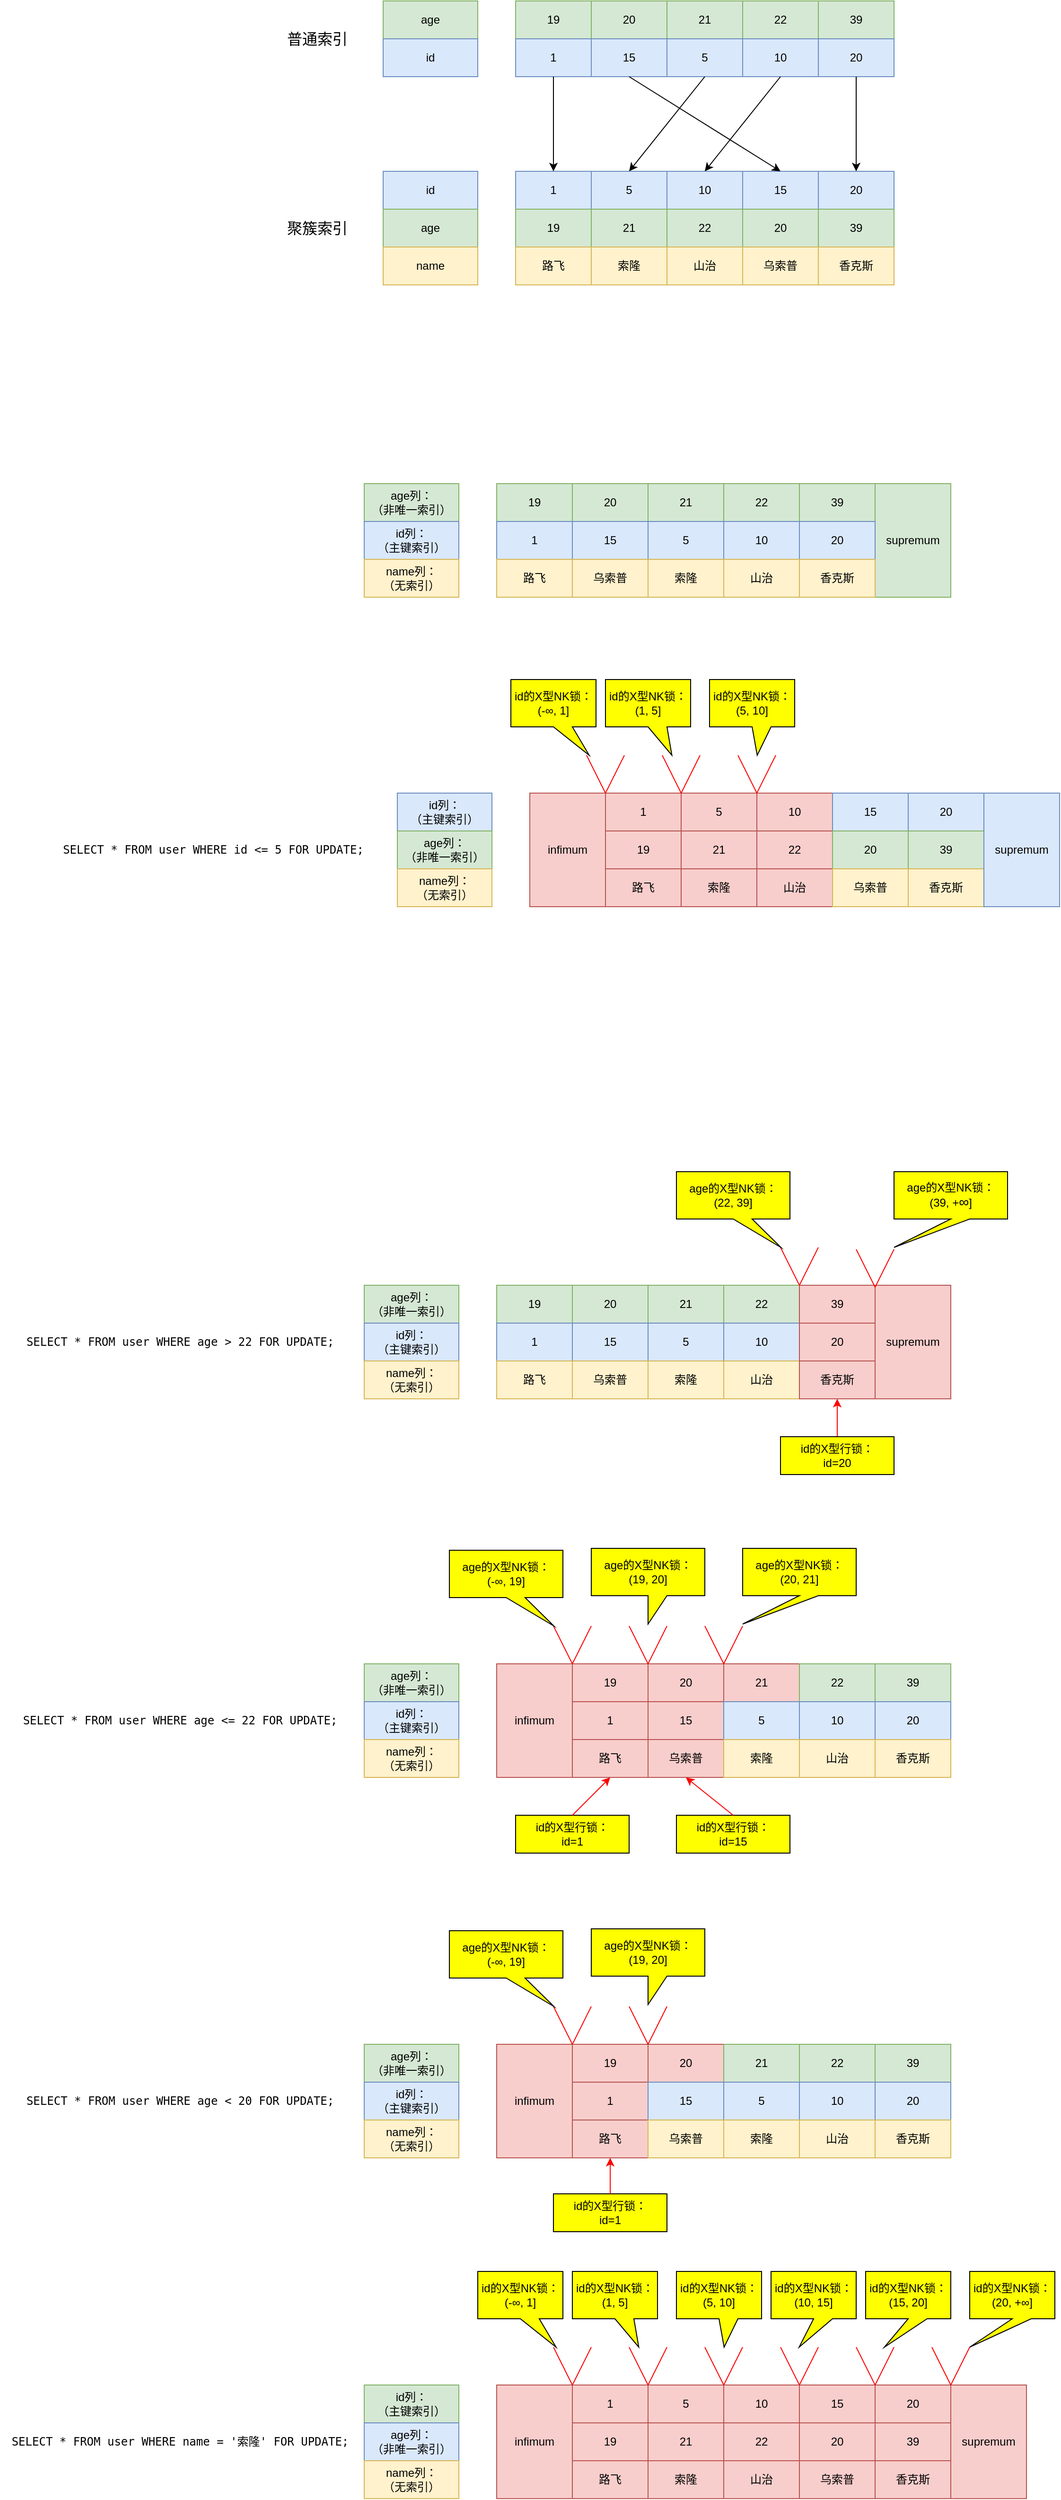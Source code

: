 <mxfile version="20.8.23" type="github">
  <diagram name="第 1 页" id="FlRqeJwbX9VMAqkas6RI">
    <mxGraphModel dx="1833" dy="1883" grid="1" gridSize="10" guides="1" tooltips="1" connect="1" arrows="1" fold="1" page="1" pageScale="1" pageWidth="827" pageHeight="1169" math="0" shadow="0">
      <root>
        <mxCell id="0" />
        <mxCell id="1" parent="0" />
        <mxCell id="O0HnEdoJvwAwBROTITY0-1" value="age列：&lt;br&gt;（非唯一索引）" style="rounded=0;whiteSpace=wrap;html=1;align=center;fillColor=#d5e8d4;strokeColor=#82b366;" parent="1" vertex="1">
          <mxGeometry x="40" y="-207" width="100" height="40" as="geometry" />
        </mxCell>
        <mxCell id="O0HnEdoJvwAwBROTITY0-2" value="19" style="rounded=0;whiteSpace=wrap;html=1;align=center;fillColor=#d5e8d4;strokeColor=#82b366;" parent="1" vertex="1">
          <mxGeometry x="180" y="-207" width="80" height="40" as="geometry" />
        </mxCell>
        <mxCell id="O0HnEdoJvwAwBROTITY0-3" value="20" style="rounded=0;whiteSpace=wrap;html=1;align=center;fillColor=#d5e8d4;strokeColor=#82b366;" parent="1" vertex="1">
          <mxGeometry x="260" y="-207" width="80" height="40" as="geometry" />
        </mxCell>
        <mxCell id="O0HnEdoJvwAwBROTITY0-4" value="21" style="rounded=0;whiteSpace=wrap;html=1;align=center;fillColor=#d5e8d4;strokeColor=#82b366;" parent="1" vertex="1">
          <mxGeometry x="340" y="-207" width="80" height="40" as="geometry" />
        </mxCell>
        <mxCell id="O0HnEdoJvwAwBROTITY0-5" value="22" style="rounded=0;whiteSpace=wrap;html=1;align=center;fillColor=#d5e8d4;strokeColor=#82b366;" parent="1" vertex="1">
          <mxGeometry x="420" y="-207" width="80" height="40" as="geometry" />
        </mxCell>
        <mxCell id="O0HnEdoJvwAwBROTITY0-6" value="39" style="rounded=0;whiteSpace=wrap;html=1;align=center;fillColor=#d5e8d4;strokeColor=#82b366;" parent="1" vertex="1">
          <mxGeometry x="500" y="-207" width="80" height="40" as="geometry" />
        </mxCell>
        <mxCell id="O0HnEdoJvwAwBROTITY0-7" value="supremum" style="rounded=0;whiteSpace=wrap;html=1;align=center;fillColor=#d5e8d4;strokeColor=#82b366;" parent="1" vertex="1">
          <mxGeometry x="580" y="-207" width="80" height="120" as="geometry" />
        </mxCell>
        <mxCell id="O0HnEdoJvwAwBROTITY0-8" value="id列：&lt;br&gt;（主键索引）" style="rounded=0;whiteSpace=wrap;html=1;align=center;fillColor=#dae8fc;strokeColor=#6c8ebf;" parent="1" vertex="1">
          <mxGeometry x="40" y="-167" width="100" height="40" as="geometry" />
        </mxCell>
        <mxCell id="O0HnEdoJvwAwBROTITY0-9" value="1" style="rounded=0;whiteSpace=wrap;html=1;align=center;fillColor=#dae8fc;strokeColor=#6c8ebf;" parent="1" vertex="1">
          <mxGeometry x="180" y="-167" width="80" height="40" as="geometry" />
        </mxCell>
        <mxCell id="O0HnEdoJvwAwBROTITY0-10" value="15" style="rounded=0;whiteSpace=wrap;html=1;align=center;fillColor=#dae8fc;strokeColor=#6c8ebf;" parent="1" vertex="1">
          <mxGeometry x="260" y="-167" width="80" height="40" as="geometry" />
        </mxCell>
        <mxCell id="O0HnEdoJvwAwBROTITY0-11" value="5" style="rounded=0;whiteSpace=wrap;html=1;align=center;fillColor=#dae8fc;strokeColor=#6c8ebf;" parent="1" vertex="1">
          <mxGeometry x="340" y="-167" width="80" height="40" as="geometry" />
        </mxCell>
        <mxCell id="O0HnEdoJvwAwBROTITY0-12" value="10" style="rounded=0;whiteSpace=wrap;html=1;align=center;fillColor=#dae8fc;strokeColor=#6c8ebf;" parent="1" vertex="1">
          <mxGeometry x="420" y="-167" width="80" height="40" as="geometry" />
        </mxCell>
        <mxCell id="O0HnEdoJvwAwBROTITY0-13" value="20" style="rounded=0;whiteSpace=wrap;html=1;align=center;fillColor=#dae8fc;strokeColor=#6c8ebf;" parent="1" vertex="1">
          <mxGeometry x="500" y="-167" width="80" height="40" as="geometry" />
        </mxCell>
        <mxCell id="O0HnEdoJvwAwBROTITY0-14" value="name列：&lt;br&gt;（无索引）" style="rounded=0;whiteSpace=wrap;html=1;align=center;fillColor=#fff2cc;strokeColor=#d6b656;" parent="1" vertex="1">
          <mxGeometry x="40" y="-127" width="100" height="40" as="geometry" />
        </mxCell>
        <mxCell id="O0HnEdoJvwAwBROTITY0-15" value="路飞" style="rounded=0;whiteSpace=wrap;html=1;align=center;fillColor=#fff2cc;strokeColor=#d6b656;" parent="1" vertex="1">
          <mxGeometry x="180" y="-127" width="80" height="40" as="geometry" />
        </mxCell>
        <mxCell id="O0HnEdoJvwAwBROTITY0-16" value="乌索普" style="rounded=0;whiteSpace=wrap;html=1;align=center;fillColor=#fff2cc;strokeColor=#d6b656;" parent="1" vertex="1">
          <mxGeometry x="260" y="-127" width="80" height="40" as="geometry" />
        </mxCell>
        <mxCell id="O0HnEdoJvwAwBROTITY0-17" value="索隆" style="rounded=0;whiteSpace=wrap;html=1;align=center;fillColor=#fff2cc;strokeColor=#d6b656;" parent="1" vertex="1">
          <mxGeometry x="340" y="-127" width="80" height="40" as="geometry" />
        </mxCell>
        <mxCell id="O0HnEdoJvwAwBROTITY0-18" value="山治" style="rounded=0;whiteSpace=wrap;html=1;align=center;fillColor=#fff2cc;strokeColor=#d6b656;" parent="1" vertex="1">
          <mxGeometry x="420" y="-127" width="80" height="40" as="geometry" />
        </mxCell>
        <mxCell id="O0HnEdoJvwAwBROTITY0-19" value="香克斯" style="rounded=0;whiteSpace=wrap;html=1;align=center;fillColor=#fff2cc;strokeColor=#d6b656;" parent="1" vertex="1">
          <mxGeometry x="500" y="-127" width="80" height="40" as="geometry" />
        </mxCell>
        <mxCell id="O0HnEdoJvwAwBROTITY0-40" value="&lt;div style=&quot;font-family: Menlo, monospace;&quot;&gt;SELECT * FROM user WHERE age &amp;gt; 22 FOR UPDATE;&lt;/div&gt;" style="text;html=1;align=center;verticalAlign=middle;resizable=0;points=[];autosize=1;strokeColor=none;fillColor=none;" parent="1" vertex="1">
          <mxGeometry x="-330" y="685" width="350" height="30" as="geometry" />
        </mxCell>
        <mxCell id="O0HnEdoJvwAwBROTITY0-41" value="age列：&lt;br&gt;（非唯一索引）" style="rounded=0;whiteSpace=wrap;html=1;align=center;fillColor=#d5e8d4;strokeColor=#82b366;" parent="1" vertex="1">
          <mxGeometry x="40" y="640" width="100" height="40" as="geometry" />
        </mxCell>
        <mxCell id="O0HnEdoJvwAwBROTITY0-42" value="19" style="rounded=0;whiteSpace=wrap;html=1;align=center;fillColor=#d5e8d4;strokeColor=#82b366;" parent="1" vertex="1">
          <mxGeometry x="180" y="640" width="80" height="40" as="geometry" />
        </mxCell>
        <mxCell id="O0HnEdoJvwAwBROTITY0-43" value="20" style="rounded=0;whiteSpace=wrap;html=1;align=center;fillColor=#d5e8d4;strokeColor=#82b366;" parent="1" vertex="1">
          <mxGeometry x="260" y="640" width="80" height="40" as="geometry" />
        </mxCell>
        <mxCell id="O0HnEdoJvwAwBROTITY0-44" value="21" style="rounded=0;whiteSpace=wrap;html=1;align=center;fillColor=#d5e8d4;strokeColor=#82b366;" parent="1" vertex="1">
          <mxGeometry x="340" y="640" width="80" height="40" as="geometry" />
        </mxCell>
        <mxCell id="O0HnEdoJvwAwBROTITY0-45" value="22" style="rounded=0;whiteSpace=wrap;html=1;align=center;fillColor=#d5e8d4;strokeColor=#82b366;" parent="1" vertex="1">
          <mxGeometry x="420" y="640" width="80" height="40" as="geometry" />
        </mxCell>
        <mxCell id="O0HnEdoJvwAwBROTITY0-46" value="39" style="rounded=0;whiteSpace=wrap;html=1;align=center;fillColor=#f8cecc;strokeColor=#b85450;" parent="1" vertex="1">
          <mxGeometry x="500" y="640" width="80" height="40" as="geometry" />
        </mxCell>
        <mxCell id="O0HnEdoJvwAwBROTITY0-47" value="supremum" style="rounded=0;whiteSpace=wrap;html=1;align=center;fillColor=#f8cecc;strokeColor=#b85450;" parent="1" vertex="1">
          <mxGeometry x="580" y="640" width="80" height="120" as="geometry" />
        </mxCell>
        <mxCell id="O0HnEdoJvwAwBROTITY0-48" value="id列：&lt;br&gt;（主键索引）" style="rounded=0;whiteSpace=wrap;html=1;align=center;fillColor=#dae8fc;strokeColor=#6c8ebf;" parent="1" vertex="1">
          <mxGeometry x="40" y="680" width="100" height="40" as="geometry" />
        </mxCell>
        <mxCell id="O0HnEdoJvwAwBROTITY0-49" value="1" style="rounded=0;whiteSpace=wrap;html=1;align=center;fillColor=#dae8fc;strokeColor=#6c8ebf;" parent="1" vertex="1">
          <mxGeometry x="180" y="680" width="80" height="40" as="geometry" />
        </mxCell>
        <mxCell id="O0HnEdoJvwAwBROTITY0-50" value="15" style="rounded=0;whiteSpace=wrap;html=1;align=center;fillColor=#dae8fc;strokeColor=#6c8ebf;" parent="1" vertex="1">
          <mxGeometry x="260" y="680" width="80" height="40" as="geometry" />
        </mxCell>
        <mxCell id="O0HnEdoJvwAwBROTITY0-51" value="5" style="rounded=0;whiteSpace=wrap;html=1;align=center;fillColor=#dae8fc;strokeColor=#6c8ebf;" parent="1" vertex="1">
          <mxGeometry x="340" y="680" width="80" height="40" as="geometry" />
        </mxCell>
        <mxCell id="O0HnEdoJvwAwBROTITY0-52" value="10" style="rounded=0;whiteSpace=wrap;html=1;align=center;fillColor=#dae8fc;strokeColor=#6c8ebf;" parent="1" vertex="1">
          <mxGeometry x="420" y="680" width="80" height="40" as="geometry" />
        </mxCell>
        <mxCell id="O0HnEdoJvwAwBROTITY0-53" value="20" style="rounded=0;whiteSpace=wrap;html=1;align=center;fillColor=#f8cecc;strokeColor=#b85450;" parent="1" vertex="1">
          <mxGeometry x="500" y="680" width="80" height="40" as="geometry" />
        </mxCell>
        <mxCell id="O0HnEdoJvwAwBROTITY0-54" value="name列：&lt;br&gt;（无索引）" style="rounded=0;whiteSpace=wrap;html=1;align=center;fillColor=#fff2cc;strokeColor=#d6b656;" parent="1" vertex="1">
          <mxGeometry x="40" y="720" width="100" height="40" as="geometry" />
        </mxCell>
        <mxCell id="O0HnEdoJvwAwBROTITY0-55" value="路飞" style="rounded=0;whiteSpace=wrap;html=1;align=center;fillColor=#fff2cc;strokeColor=#d6b656;" parent="1" vertex="1">
          <mxGeometry x="180" y="720" width="80" height="40" as="geometry" />
        </mxCell>
        <mxCell id="O0HnEdoJvwAwBROTITY0-56" value="乌索普" style="rounded=0;whiteSpace=wrap;html=1;align=center;fillColor=#fff2cc;strokeColor=#d6b656;" parent="1" vertex="1">
          <mxGeometry x="260" y="720" width="80" height="40" as="geometry" />
        </mxCell>
        <mxCell id="O0HnEdoJvwAwBROTITY0-57" value="索隆" style="rounded=0;whiteSpace=wrap;html=1;align=center;fillColor=#fff2cc;strokeColor=#d6b656;" parent="1" vertex="1">
          <mxGeometry x="340" y="720" width="80" height="40" as="geometry" />
        </mxCell>
        <mxCell id="O0HnEdoJvwAwBROTITY0-58" value="山治" style="rounded=0;whiteSpace=wrap;html=1;align=center;fillColor=#fff2cc;strokeColor=#d6b656;" parent="1" vertex="1">
          <mxGeometry x="420" y="720" width="80" height="40" as="geometry" />
        </mxCell>
        <mxCell id="O0HnEdoJvwAwBROTITY0-59" value="香克斯" style="rounded=0;whiteSpace=wrap;html=1;align=center;fillColor=#f8cecc;strokeColor=#b85450;" parent="1" vertex="1">
          <mxGeometry x="500" y="720" width="80" height="40" as="geometry" />
        </mxCell>
        <mxCell id="O0HnEdoJvwAwBROTITY0-60" value="" style="endArrow=none;html=1;rounded=0;entryX=1;entryY=0;entryDx=0;entryDy=0;strokeColor=#FF0000;" parent="1" target="O0HnEdoJvwAwBROTITY0-45" edge="1">
          <mxGeometry width="50" height="50" relative="1" as="geometry">
            <mxPoint x="480" y="600" as="sourcePoint" />
            <mxPoint x="220" y="780" as="targetPoint" />
          </mxGeometry>
        </mxCell>
        <mxCell id="O0HnEdoJvwAwBROTITY0-61" value="" style="endArrow=none;html=1;rounded=0;entryX=0;entryY=0;entryDx=0;entryDy=0;strokeColor=#FF0000;" parent="1" target="O0HnEdoJvwAwBROTITY0-46" edge="1">
          <mxGeometry width="50" height="50" relative="1" as="geometry">
            <mxPoint x="520" y="600" as="sourcePoint" />
            <mxPoint x="510" y="650" as="targetPoint" />
          </mxGeometry>
        </mxCell>
        <mxCell id="O0HnEdoJvwAwBROTITY0-62" value="age的X型NK锁：&lt;br&gt;(22, 39]" style="shape=callout;whiteSpace=wrap;html=1;perimeter=calloutPerimeter;position2=0.92;fillColor=#FFFF00;" parent="1" vertex="1">
          <mxGeometry x="370" y="520" width="120" height="80" as="geometry" />
        </mxCell>
        <mxCell id="O0HnEdoJvwAwBROTITY0-72" value="" style="endArrow=none;html=1;rounded=0;entryX=1;entryY=0;entryDx=0;entryDy=0;strokeColor=#FF0000;" parent="1" edge="1">
          <mxGeometry width="50" height="50" relative="1" as="geometry">
            <mxPoint x="560" y="602" as="sourcePoint" />
            <mxPoint x="580" y="642" as="targetPoint" />
          </mxGeometry>
        </mxCell>
        <mxCell id="O0HnEdoJvwAwBROTITY0-73" value="" style="endArrow=none;html=1;rounded=0;entryX=0;entryY=0;entryDx=0;entryDy=0;strokeColor=#FF0000;" parent="1" edge="1">
          <mxGeometry width="50" height="50" relative="1" as="geometry">
            <mxPoint x="600" y="602" as="sourcePoint" />
            <mxPoint x="580" y="642" as="targetPoint" />
          </mxGeometry>
        </mxCell>
        <mxCell id="O0HnEdoJvwAwBROTITY0-74" value="age的X型NK锁：&lt;br&gt;(39, +&lt;span style=&quot;font-size: 11pt; font-family: arial;&quot;&gt;∞&lt;/span&gt;]" style="shape=callout;whiteSpace=wrap;html=1;perimeter=calloutPerimeter;position2=0;fillColor=#FFFF00;" parent="1" vertex="1">
          <mxGeometry x="600" y="520" width="120" height="80" as="geometry" />
        </mxCell>
        <mxCell id="O0HnEdoJvwAwBROTITY0-76" style="edgeStyle=orthogonalEdgeStyle;rounded=0;orthogonalLoop=1;jettySize=auto;html=1;exitX=0.5;exitY=0;exitDx=0;exitDy=0;entryX=0.5;entryY=1;entryDx=0;entryDy=0;strokeColor=#FF0000;" parent="1" source="O0HnEdoJvwAwBROTITY0-75" target="O0HnEdoJvwAwBROTITY0-59" edge="1">
          <mxGeometry relative="1" as="geometry" />
        </mxCell>
        <mxCell id="O0HnEdoJvwAwBROTITY0-75" value="id的X型行锁：&lt;br&gt;id=20" style="rounded=0;whiteSpace=wrap;html=1;fillColor=#FFFF00;" parent="1" vertex="1">
          <mxGeometry x="480" y="800" width="120" height="40" as="geometry" />
        </mxCell>
        <mxCell id="O0HnEdoJvwAwBROTITY0-77" value="&lt;div style=&quot;font-family: Menlo, monospace;&quot;&gt;SELECT * FROM user WHERE age &amp;lt;= 22 FOR UPDATE;&lt;/div&gt;" style="text;html=1;align=center;verticalAlign=middle;resizable=0;points=[];autosize=1;strokeColor=none;fillColor=none;" parent="1" vertex="1">
          <mxGeometry x="-335" y="1085" width="360" height="30" as="geometry" />
        </mxCell>
        <mxCell id="O0HnEdoJvwAwBROTITY0-78" value="age列：&lt;br&gt;（非唯一索引）" style="rounded=0;whiteSpace=wrap;html=1;align=center;fillColor=#d5e8d4;strokeColor=#82b366;" parent="1" vertex="1">
          <mxGeometry x="40" y="1040" width="100" height="40" as="geometry" />
        </mxCell>
        <mxCell id="O0HnEdoJvwAwBROTITY0-79" value="19" style="rounded=0;whiteSpace=wrap;html=1;align=center;fillColor=#f8cecc;strokeColor=#b85450;" parent="1" vertex="1">
          <mxGeometry x="260" y="1040" width="80" height="40" as="geometry" />
        </mxCell>
        <mxCell id="O0HnEdoJvwAwBROTITY0-80" value="20" style="rounded=0;whiteSpace=wrap;html=1;align=center;fillColor=#f8cecc;strokeColor=#b85450;" parent="1" vertex="1">
          <mxGeometry x="340" y="1040" width="80" height="40" as="geometry" />
        </mxCell>
        <mxCell id="O0HnEdoJvwAwBROTITY0-81" value="21" style="rounded=0;whiteSpace=wrap;html=1;align=center;fillColor=#f8cecc;strokeColor=#b85450;" parent="1" vertex="1">
          <mxGeometry x="420" y="1040" width="80" height="40" as="geometry" />
        </mxCell>
        <mxCell id="O0HnEdoJvwAwBROTITY0-82" value="22" style="rounded=0;whiteSpace=wrap;html=1;align=center;fillColor=#d5e8d4;strokeColor=#82b366;" parent="1" vertex="1">
          <mxGeometry x="500" y="1040" width="80" height="40" as="geometry" />
        </mxCell>
        <mxCell id="O0HnEdoJvwAwBROTITY0-83" value="39" style="rounded=0;whiteSpace=wrap;html=1;align=center;fillColor=#d5e8d4;strokeColor=#82b366;" parent="1" vertex="1">
          <mxGeometry x="580" y="1040" width="80" height="40" as="geometry" />
        </mxCell>
        <mxCell id="O0HnEdoJvwAwBROTITY0-84" value="infimum" style="rounded=0;whiteSpace=wrap;html=1;align=center;fillColor=#f8cecc;strokeColor=#b85450;" parent="1" vertex="1">
          <mxGeometry x="180" y="1040" width="80" height="120" as="geometry" />
        </mxCell>
        <mxCell id="O0HnEdoJvwAwBROTITY0-85" value="id列：&lt;br&gt;（主键索引）" style="rounded=0;whiteSpace=wrap;html=1;align=center;fillColor=#dae8fc;strokeColor=#6c8ebf;" parent="1" vertex="1">
          <mxGeometry x="40" y="1080" width="100" height="40" as="geometry" />
        </mxCell>
        <mxCell id="O0HnEdoJvwAwBROTITY0-86" value="1" style="rounded=0;whiteSpace=wrap;html=1;align=center;fillColor=#f8cecc;strokeColor=#b85450;" parent="1" vertex="1">
          <mxGeometry x="260" y="1080" width="80" height="40" as="geometry" />
        </mxCell>
        <mxCell id="O0HnEdoJvwAwBROTITY0-87" value="15" style="rounded=0;whiteSpace=wrap;html=1;align=center;fillColor=#f8cecc;strokeColor=#b85450;" parent="1" vertex="1">
          <mxGeometry x="340" y="1080" width="80" height="40" as="geometry" />
        </mxCell>
        <mxCell id="O0HnEdoJvwAwBROTITY0-88" value="5" style="rounded=0;whiteSpace=wrap;html=1;align=center;fillColor=#dae8fc;strokeColor=#6c8ebf;" parent="1" vertex="1">
          <mxGeometry x="420" y="1080" width="80" height="40" as="geometry" />
        </mxCell>
        <mxCell id="O0HnEdoJvwAwBROTITY0-89" value="10" style="rounded=0;whiteSpace=wrap;html=1;align=center;fillColor=#dae8fc;strokeColor=#6c8ebf;" parent="1" vertex="1">
          <mxGeometry x="500" y="1080" width="80" height="40" as="geometry" />
        </mxCell>
        <mxCell id="O0HnEdoJvwAwBROTITY0-90" value="20" style="rounded=0;whiteSpace=wrap;html=1;align=center;fillColor=#dae8fc;strokeColor=#6c8ebf;" parent="1" vertex="1">
          <mxGeometry x="580" y="1080" width="80" height="40" as="geometry" />
        </mxCell>
        <mxCell id="O0HnEdoJvwAwBROTITY0-91" value="name列：&lt;br&gt;（无索引）" style="rounded=0;whiteSpace=wrap;html=1;align=center;fillColor=#fff2cc;strokeColor=#d6b656;" parent="1" vertex="1">
          <mxGeometry x="40" y="1120" width="100" height="40" as="geometry" />
        </mxCell>
        <mxCell id="O0HnEdoJvwAwBROTITY0-92" value="路飞" style="rounded=0;whiteSpace=wrap;html=1;align=center;fillColor=#f8cecc;strokeColor=#b85450;" parent="1" vertex="1">
          <mxGeometry x="260" y="1120" width="80" height="40" as="geometry" />
        </mxCell>
        <mxCell id="O0HnEdoJvwAwBROTITY0-93" value="乌索普" style="rounded=0;whiteSpace=wrap;html=1;align=center;fillColor=#f8cecc;strokeColor=#b85450;" parent="1" vertex="1">
          <mxGeometry x="340" y="1120" width="80" height="40" as="geometry" />
        </mxCell>
        <mxCell id="O0HnEdoJvwAwBROTITY0-94" value="索隆" style="rounded=0;whiteSpace=wrap;html=1;align=center;fillColor=#fff2cc;strokeColor=#d6b656;" parent="1" vertex="1">
          <mxGeometry x="420" y="1120" width="80" height="40" as="geometry" />
        </mxCell>
        <mxCell id="O0HnEdoJvwAwBROTITY0-95" value="山治" style="rounded=0;whiteSpace=wrap;html=1;align=center;fillColor=#fff2cc;strokeColor=#d6b656;" parent="1" vertex="1">
          <mxGeometry x="500" y="1120" width="80" height="40" as="geometry" />
        </mxCell>
        <mxCell id="O0HnEdoJvwAwBROTITY0-96" value="香克斯" style="rounded=0;whiteSpace=wrap;html=1;align=center;fillColor=#fff2cc;strokeColor=#d6b656;" parent="1" vertex="1">
          <mxGeometry x="580" y="1120" width="80" height="40" as="geometry" />
        </mxCell>
        <mxCell id="O0HnEdoJvwAwBROTITY0-97" value="" style="endArrow=none;html=1;rounded=0;entryX=1;entryY=0;entryDx=0;entryDy=0;strokeColor=#FF0000;" parent="1" edge="1">
          <mxGeometry width="50" height="50" relative="1" as="geometry">
            <mxPoint x="240" y="1000" as="sourcePoint" />
            <mxPoint x="260" y="1040" as="targetPoint" />
          </mxGeometry>
        </mxCell>
        <mxCell id="O0HnEdoJvwAwBROTITY0-98" value="" style="endArrow=none;html=1;rounded=0;entryX=0;entryY=0;entryDx=0;entryDy=0;strokeColor=#FF0000;" parent="1" edge="1">
          <mxGeometry width="50" height="50" relative="1" as="geometry">
            <mxPoint x="280" y="1000" as="sourcePoint" />
            <mxPoint x="260" y="1040" as="targetPoint" />
          </mxGeometry>
        </mxCell>
        <mxCell id="O0HnEdoJvwAwBROTITY0-99" value="age的X型NK锁：&lt;br&gt;(-∞, 19]" style="shape=callout;whiteSpace=wrap;html=1;perimeter=calloutPerimeter;position2=0.92;fillColor=#FFFF00;" parent="1" vertex="1">
          <mxGeometry x="130" y="920" width="120" height="80" as="geometry" />
        </mxCell>
        <mxCell id="O0HnEdoJvwAwBROTITY0-100" value="" style="endArrow=none;html=1;rounded=0;entryX=1;entryY=0;entryDx=0;entryDy=0;strokeColor=#FF0000;" parent="1" edge="1">
          <mxGeometry width="50" height="50" relative="1" as="geometry">
            <mxPoint x="320" y="1000" as="sourcePoint" />
            <mxPoint x="340" y="1040" as="targetPoint" />
          </mxGeometry>
        </mxCell>
        <mxCell id="O0HnEdoJvwAwBROTITY0-101" value="" style="endArrow=none;html=1;rounded=0;entryX=0;entryY=0;entryDx=0;entryDy=0;strokeColor=#FF0000;" parent="1" edge="1">
          <mxGeometry width="50" height="50" relative="1" as="geometry">
            <mxPoint x="360" y="1000" as="sourcePoint" />
            <mxPoint x="340" y="1040" as="targetPoint" />
          </mxGeometry>
        </mxCell>
        <mxCell id="O0HnEdoJvwAwBROTITY0-102" value="age的X型NK锁：&lt;br&gt;(19, 20]" style="shape=callout;whiteSpace=wrap;html=1;perimeter=calloutPerimeter;position2=0.5;fillColor=#FFFF00;" parent="1" vertex="1">
          <mxGeometry x="280" y="918" width="120" height="80" as="geometry" />
        </mxCell>
        <mxCell id="O0HnEdoJvwAwBROTITY0-104" value="id的X型行锁：&lt;br&gt;id=1" style="rounded=0;whiteSpace=wrap;html=1;fillColor=#FFFF00;" parent="1" vertex="1">
          <mxGeometry x="200" y="1200" width="120" height="40" as="geometry" />
        </mxCell>
        <mxCell id="O0HnEdoJvwAwBROTITY0-105" value="" style="endArrow=none;html=1;rounded=0;entryX=1;entryY=0;entryDx=0;entryDy=0;strokeColor=#FF0000;" parent="1" edge="1">
          <mxGeometry width="50" height="50" relative="1" as="geometry">
            <mxPoint x="400" y="1000" as="sourcePoint" />
            <mxPoint x="420" y="1040" as="targetPoint" />
          </mxGeometry>
        </mxCell>
        <mxCell id="O0HnEdoJvwAwBROTITY0-106" value="" style="endArrow=none;html=1;rounded=0;entryX=0;entryY=0;entryDx=0;entryDy=0;strokeColor=#FF0000;" parent="1" edge="1">
          <mxGeometry width="50" height="50" relative="1" as="geometry">
            <mxPoint x="440" y="1000" as="sourcePoint" />
            <mxPoint x="420" y="1040" as="targetPoint" />
          </mxGeometry>
        </mxCell>
        <mxCell id="O0HnEdoJvwAwBROTITY0-107" value="age的X型NK锁：&lt;br&gt;(20, 21]" style="shape=callout;whiteSpace=wrap;html=1;perimeter=calloutPerimeter;position2=0;fillColor=#FFFF00;" parent="1" vertex="1">
          <mxGeometry x="440" y="918" width="120" height="80" as="geometry" />
        </mxCell>
        <mxCell id="O0HnEdoJvwAwBROTITY0-108" value="" style="endArrow=classic;html=1;rounded=0;strokeColor=#FF0000;exitX=0.5;exitY=0;exitDx=0;exitDy=0;entryX=0.5;entryY=1;entryDx=0;entryDy=0;" parent="1" source="O0HnEdoJvwAwBROTITY0-104" target="O0HnEdoJvwAwBROTITY0-92" edge="1">
          <mxGeometry width="50" height="50" relative="1" as="geometry">
            <mxPoint x="110" y="1260" as="sourcePoint" />
            <mxPoint x="160" y="1210" as="targetPoint" />
          </mxGeometry>
        </mxCell>
        <mxCell id="O0HnEdoJvwAwBROTITY0-109" value="id的X型行锁：&lt;br&gt;id=15" style="rounded=0;whiteSpace=wrap;html=1;fillColor=#FFFF00;" parent="1" vertex="1">
          <mxGeometry x="370" y="1200" width="120" height="40" as="geometry" />
        </mxCell>
        <mxCell id="O0HnEdoJvwAwBROTITY0-110" value="" style="endArrow=classic;html=1;rounded=0;strokeColor=#FF0000;exitX=0.5;exitY=0;exitDx=0;exitDy=0;entryX=0.5;entryY=1;entryDx=0;entryDy=0;" parent="1" source="O0HnEdoJvwAwBROTITY0-109" target="O0HnEdoJvwAwBROTITY0-93" edge="1">
          <mxGeometry width="50" height="50" relative="1" as="geometry">
            <mxPoint x="310" y="1260" as="sourcePoint" />
            <mxPoint x="500" y="1160" as="targetPoint" />
          </mxGeometry>
        </mxCell>
        <mxCell id="O0HnEdoJvwAwBROTITY0-111" value="&lt;div style=&quot;font-family: Menlo, monospace;&quot;&gt;SELECT * FROM user WHERE age &amp;lt; 20 FOR UPDATE;&lt;/div&gt;" style="text;html=1;align=center;verticalAlign=middle;resizable=0;points=[];autosize=1;strokeColor=none;fillColor=none;" parent="1" vertex="1">
          <mxGeometry x="-330" y="1487" width="350" height="30" as="geometry" />
        </mxCell>
        <mxCell id="O0HnEdoJvwAwBROTITY0-112" value="age列：&lt;br&gt;（非唯一索引）" style="rounded=0;whiteSpace=wrap;html=1;align=center;fillColor=#d5e8d4;strokeColor=#82b366;" parent="1" vertex="1">
          <mxGeometry x="40" y="1442" width="100" height="40" as="geometry" />
        </mxCell>
        <mxCell id="O0HnEdoJvwAwBROTITY0-113" value="19" style="rounded=0;whiteSpace=wrap;html=1;align=center;fillColor=#f8cecc;strokeColor=#b85450;" parent="1" vertex="1">
          <mxGeometry x="260" y="1442" width="80" height="40" as="geometry" />
        </mxCell>
        <mxCell id="O0HnEdoJvwAwBROTITY0-114" value="20" style="rounded=0;whiteSpace=wrap;html=1;align=center;fillColor=#f8cecc;strokeColor=#b85450;" parent="1" vertex="1">
          <mxGeometry x="340" y="1442" width="80" height="40" as="geometry" />
        </mxCell>
        <mxCell id="O0HnEdoJvwAwBROTITY0-115" value="21" style="rounded=0;whiteSpace=wrap;html=1;align=center;fillColor=#d5e8d4;strokeColor=#82b366;" parent="1" vertex="1">
          <mxGeometry x="420" y="1442" width="80" height="40" as="geometry" />
        </mxCell>
        <mxCell id="O0HnEdoJvwAwBROTITY0-116" value="22" style="rounded=0;whiteSpace=wrap;html=1;align=center;fillColor=#d5e8d4;strokeColor=#82b366;" parent="1" vertex="1">
          <mxGeometry x="500" y="1442" width="80" height="40" as="geometry" />
        </mxCell>
        <mxCell id="O0HnEdoJvwAwBROTITY0-117" value="39" style="rounded=0;whiteSpace=wrap;html=1;align=center;fillColor=#d5e8d4;strokeColor=#82b366;" parent="1" vertex="1">
          <mxGeometry x="580" y="1442" width="80" height="40" as="geometry" />
        </mxCell>
        <mxCell id="O0HnEdoJvwAwBROTITY0-118" value="infimum" style="rounded=0;whiteSpace=wrap;html=1;align=center;fillColor=#f8cecc;strokeColor=#b85450;" parent="1" vertex="1">
          <mxGeometry x="180" y="1442" width="80" height="120" as="geometry" />
        </mxCell>
        <mxCell id="O0HnEdoJvwAwBROTITY0-119" value="id列：&lt;br&gt;（主键索引）" style="rounded=0;whiteSpace=wrap;html=1;align=center;fillColor=#dae8fc;strokeColor=#6c8ebf;" parent="1" vertex="1">
          <mxGeometry x="40" y="1482" width="100" height="40" as="geometry" />
        </mxCell>
        <mxCell id="O0HnEdoJvwAwBROTITY0-120" value="1" style="rounded=0;whiteSpace=wrap;html=1;align=center;fillColor=#f8cecc;strokeColor=#b85450;" parent="1" vertex="1">
          <mxGeometry x="260" y="1482" width="80" height="40" as="geometry" />
        </mxCell>
        <mxCell id="O0HnEdoJvwAwBROTITY0-121" value="15" style="rounded=0;whiteSpace=wrap;html=1;align=center;fillColor=#dae8fc;strokeColor=#6c8ebf;" parent="1" vertex="1">
          <mxGeometry x="340" y="1482" width="80" height="40" as="geometry" />
        </mxCell>
        <mxCell id="O0HnEdoJvwAwBROTITY0-122" value="5" style="rounded=0;whiteSpace=wrap;html=1;align=center;fillColor=#dae8fc;strokeColor=#6c8ebf;" parent="1" vertex="1">
          <mxGeometry x="420" y="1482" width="80" height="40" as="geometry" />
        </mxCell>
        <mxCell id="O0HnEdoJvwAwBROTITY0-123" value="10" style="rounded=0;whiteSpace=wrap;html=1;align=center;fillColor=#dae8fc;strokeColor=#6c8ebf;" parent="1" vertex="1">
          <mxGeometry x="500" y="1482" width="80" height="40" as="geometry" />
        </mxCell>
        <mxCell id="O0HnEdoJvwAwBROTITY0-124" value="20" style="rounded=0;whiteSpace=wrap;html=1;align=center;fillColor=#dae8fc;strokeColor=#6c8ebf;" parent="1" vertex="1">
          <mxGeometry x="580" y="1482" width="80" height="40" as="geometry" />
        </mxCell>
        <mxCell id="O0HnEdoJvwAwBROTITY0-125" value="name列：&lt;br&gt;（无索引）" style="rounded=0;whiteSpace=wrap;html=1;align=center;fillColor=#fff2cc;strokeColor=#d6b656;" parent="1" vertex="1">
          <mxGeometry x="40" y="1522" width="100" height="40" as="geometry" />
        </mxCell>
        <mxCell id="O0HnEdoJvwAwBROTITY0-126" value="路飞" style="rounded=0;whiteSpace=wrap;html=1;align=center;fillColor=#f8cecc;strokeColor=#b85450;" parent="1" vertex="1">
          <mxGeometry x="260" y="1522" width="80" height="40" as="geometry" />
        </mxCell>
        <mxCell id="O0HnEdoJvwAwBROTITY0-127" value="乌索普" style="rounded=0;whiteSpace=wrap;html=1;align=center;fillColor=#fff2cc;strokeColor=#d6b656;" parent="1" vertex="1">
          <mxGeometry x="340" y="1522" width="80" height="40" as="geometry" />
        </mxCell>
        <mxCell id="O0HnEdoJvwAwBROTITY0-128" value="索隆" style="rounded=0;whiteSpace=wrap;html=1;align=center;fillColor=#fff2cc;strokeColor=#d6b656;" parent="1" vertex="1">
          <mxGeometry x="420" y="1522" width="80" height="40" as="geometry" />
        </mxCell>
        <mxCell id="O0HnEdoJvwAwBROTITY0-129" value="山治" style="rounded=0;whiteSpace=wrap;html=1;align=center;fillColor=#fff2cc;strokeColor=#d6b656;" parent="1" vertex="1">
          <mxGeometry x="500" y="1522" width="80" height="40" as="geometry" />
        </mxCell>
        <mxCell id="O0HnEdoJvwAwBROTITY0-130" value="香克斯" style="rounded=0;whiteSpace=wrap;html=1;align=center;fillColor=#fff2cc;strokeColor=#d6b656;" parent="1" vertex="1">
          <mxGeometry x="580" y="1522" width="80" height="40" as="geometry" />
        </mxCell>
        <mxCell id="O0HnEdoJvwAwBROTITY0-131" value="" style="endArrow=none;html=1;rounded=0;entryX=1;entryY=0;entryDx=0;entryDy=0;strokeColor=#FF0000;" parent="1" edge="1">
          <mxGeometry width="50" height="50" relative="1" as="geometry">
            <mxPoint x="240" y="1402" as="sourcePoint" />
            <mxPoint x="260" y="1442" as="targetPoint" />
          </mxGeometry>
        </mxCell>
        <mxCell id="O0HnEdoJvwAwBROTITY0-132" value="" style="endArrow=none;html=1;rounded=0;entryX=0;entryY=0;entryDx=0;entryDy=0;strokeColor=#FF0000;" parent="1" edge="1">
          <mxGeometry width="50" height="50" relative="1" as="geometry">
            <mxPoint x="280" y="1402" as="sourcePoint" />
            <mxPoint x="260" y="1442" as="targetPoint" />
          </mxGeometry>
        </mxCell>
        <mxCell id="O0HnEdoJvwAwBROTITY0-133" value="age的X型NK锁：&lt;br&gt;(-∞, 19]" style="shape=callout;whiteSpace=wrap;html=1;perimeter=calloutPerimeter;position2=0.92;fillColor=#FFFF00;" parent="1" vertex="1">
          <mxGeometry x="130" y="1322" width="120" height="80" as="geometry" />
        </mxCell>
        <mxCell id="O0HnEdoJvwAwBROTITY0-134" value="" style="endArrow=none;html=1;rounded=0;entryX=1;entryY=0;entryDx=0;entryDy=0;strokeColor=#FF0000;" parent="1" edge="1">
          <mxGeometry width="50" height="50" relative="1" as="geometry">
            <mxPoint x="320" y="1402" as="sourcePoint" />
            <mxPoint x="340" y="1442" as="targetPoint" />
          </mxGeometry>
        </mxCell>
        <mxCell id="O0HnEdoJvwAwBROTITY0-135" value="" style="endArrow=none;html=1;rounded=0;entryX=0;entryY=0;entryDx=0;entryDy=0;strokeColor=#FF0000;" parent="1" edge="1">
          <mxGeometry width="50" height="50" relative="1" as="geometry">
            <mxPoint x="360" y="1402" as="sourcePoint" />
            <mxPoint x="340" y="1442" as="targetPoint" />
          </mxGeometry>
        </mxCell>
        <mxCell id="O0HnEdoJvwAwBROTITY0-136" value="age的X型NK锁：&lt;br&gt;(19, 20]" style="shape=callout;whiteSpace=wrap;html=1;perimeter=calloutPerimeter;position2=0.5;fillColor=#FFFF00;" parent="1" vertex="1">
          <mxGeometry x="280" y="1320" width="120" height="80" as="geometry" />
        </mxCell>
        <mxCell id="O0HnEdoJvwAwBROTITY0-137" value="id的X型行锁：&lt;br&gt;id=1" style="rounded=0;whiteSpace=wrap;html=1;fillColor=#FFFF00;" parent="1" vertex="1">
          <mxGeometry x="240" y="1600" width="120" height="40" as="geometry" />
        </mxCell>
        <mxCell id="O0HnEdoJvwAwBROTITY0-141" value="" style="endArrow=classic;html=1;rounded=0;strokeColor=#FF0000;exitX=0.5;exitY=0;exitDx=0;exitDy=0;entryX=0.5;entryY=1;entryDx=0;entryDy=0;" parent="1" source="O0HnEdoJvwAwBROTITY0-137" target="O0HnEdoJvwAwBROTITY0-126" edge="1">
          <mxGeometry width="50" height="50" relative="1" as="geometry">
            <mxPoint x="110" y="1662" as="sourcePoint" />
            <mxPoint x="160" y="1612" as="targetPoint" />
          </mxGeometry>
        </mxCell>
        <mxCell id="O0HnEdoJvwAwBROTITY0-144" value="&lt;div style=&quot;font-family: Menlo, monospace;&quot;&gt;SELECT * FROM user WHERE&amp;nbsp;name = &#39;索隆&#39; FOR UPDATE;&lt;/div&gt;" style="text;html=1;align=center;verticalAlign=middle;resizable=0;points=[];autosize=1;strokeColor=none;fillColor=none;" parent="1" vertex="1">
          <mxGeometry x="-345" y="1847" width="380" height="30" as="geometry" />
        </mxCell>
        <mxCell id="O0HnEdoJvwAwBROTITY0-145" value="id列：&lt;br style=&quot;border-color: var(--border-color);&quot;&gt;（主键索引）" style="rounded=0;whiteSpace=wrap;html=1;align=center;fillColor=#d5e8d4;strokeColor=#82b366;" parent="1" vertex="1">
          <mxGeometry x="40" y="1802" width="100" height="40" as="geometry" />
        </mxCell>
        <mxCell id="O0HnEdoJvwAwBROTITY0-146" value="1" style="rounded=0;whiteSpace=wrap;html=1;align=center;fillColor=#f8cecc;strokeColor=#b85450;" parent="1" vertex="1">
          <mxGeometry x="260" y="1802" width="80" height="40" as="geometry" />
        </mxCell>
        <mxCell id="O0HnEdoJvwAwBROTITY0-147" value="5" style="rounded=0;whiteSpace=wrap;html=1;align=center;fillColor=#f8cecc;strokeColor=#b85450;" parent="1" vertex="1">
          <mxGeometry x="340" y="1802" width="80" height="40" as="geometry" />
        </mxCell>
        <mxCell id="O0HnEdoJvwAwBROTITY0-148" value="10" style="rounded=0;whiteSpace=wrap;html=1;align=center;fillColor=#f8cecc;strokeColor=#b85450;" parent="1" vertex="1">
          <mxGeometry x="420" y="1802" width="80" height="40" as="geometry" />
        </mxCell>
        <mxCell id="O0HnEdoJvwAwBROTITY0-149" value="15" style="rounded=0;whiteSpace=wrap;html=1;align=center;fillColor=#f8cecc;strokeColor=#b85450;" parent="1" vertex="1">
          <mxGeometry x="500" y="1802" width="80" height="40" as="geometry" />
        </mxCell>
        <mxCell id="O0HnEdoJvwAwBROTITY0-150" value="20" style="rounded=0;whiteSpace=wrap;html=1;align=center;fillColor=#f8cecc;strokeColor=#b85450;" parent="1" vertex="1">
          <mxGeometry x="580" y="1802" width="80" height="40" as="geometry" />
        </mxCell>
        <mxCell id="O0HnEdoJvwAwBROTITY0-151" value="infimum" style="rounded=0;whiteSpace=wrap;html=1;align=center;fillColor=#f8cecc;strokeColor=#b85450;" parent="1" vertex="1">
          <mxGeometry x="180" y="1802" width="80" height="120" as="geometry" />
        </mxCell>
        <mxCell id="O0HnEdoJvwAwBROTITY0-152" value="age列：&lt;br style=&quot;border-color: var(--border-color);&quot;&gt;（非唯一索引）" style="rounded=0;whiteSpace=wrap;html=1;align=center;fillColor=#dae8fc;strokeColor=#6c8ebf;" parent="1" vertex="1">
          <mxGeometry x="40" y="1842" width="100" height="40" as="geometry" />
        </mxCell>
        <mxCell id="O0HnEdoJvwAwBROTITY0-153" value="19" style="rounded=0;whiteSpace=wrap;html=1;align=center;fillColor=#f8cecc;strokeColor=#b85450;" parent="1" vertex="1">
          <mxGeometry x="260" y="1842" width="80" height="40" as="geometry" />
        </mxCell>
        <mxCell id="O0HnEdoJvwAwBROTITY0-154" value="21" style="rounded=0;whiteSpace=wrap;html=1;align=center;fillColor=#f8cecc;strokeColor=#b85450;" parent="1" vertex="1">
          <mxGeometry x="340" y="1842" width="80" height="40" as="geometry" />
        </mxCell>
        <mxCell id="O0HnEdoJvwAwBROTITY0-155" value="22" style="rounded=0;whiteSpace=wrap;html=1;align=center;fillColor=#f8cecc;strokeColor=#b85450;" parent="1" vertex="1">
          <mxGeometry x="420" y="1842" width="80" height="40" as="geometry" />
        </mxCell>
        <mxCell id="O0HnEdoJvwAwBROTITY0-156" value="20" style="rounded=0;whiteSpace=wrap;html=1;align=center;fillColor=#f8cecc;strokeColor=#b85450;" parent="1" vertex="1">
          <mxGeometry x="500" y="1842" width="80" height="40" as="geometry" />
        </mxCell>
        <mxCell id="O0HnEdoJvwAwBROTITY0-157" value="39" style="rounded=0;whiteSpace=wrap;html=1;align=center;fillColor=#f8cecc;strokeColor=#b85450;" parent="1" vertex="1">
          <mxGeometry x="580" y="1842" width="80" height="40" as="geometry" />
        </mxCell>
        <mxCell id="O0HnEdoJvwAwBROTITY0-158" value="name列：&lt;br&gt;（无索引）" style="rounded=0;whiteSpace=wrap;html=1;align=center;fillColor=#fff2cc;strokeColor=#d6b656;" parent="1" vertex="1">
          <mxGeometry x="40" y="1882" width="100" height="40" as="geometry" />
        </mxCell>
        <mxCell id="O0HnEdoJvwAwBROTITY0-159" value="路飞" style="rounded=0;whiteSpace=wrap;html=1;align=center;fillColor=#f8cecc;strokeColor=#b85450;" parent="1" vertex="1">
          <mxGeometry x="260" y="1882" width="80" height="40" as="geometry" />
        </mxCell>
        <mxCell id="O0HnEdoJvwAwBROTITY0-160" value="索隆" style="rounded=0;whiteSpace=wrap;html=1;align=center;fillColor=#f8cecc;strokeColor=#b85450;" parent="1" vertex="1">
          <mxGeometry x="340" y="1882" width="80" height="40" as="geometry" />
        </mxCell>
        <mxCell id="O0HnEdoJvwAwBROTITY0-161" value="山治" style="rounded=0;whiteSpace=wrap;html=1;align=center;fillColor=#f8cecc;strokeColor=#b85450;" parent="1" vertex="1">
          <mxGeometry x="420" y="1882" width="80" height="40" as="geometry" />
        </mxCell>
        <mxCell id="O0HnEdoJvwAwBROTITY0-162" value="乌索普" style="rounded=0;whiteSpace=wrap;html=1;align=center;fillColor=#f8cecc;strokeColor=#b85450;" parent="1" vertex="1">
          <mxGeometry x="500" y="1882" width="80" height="40" as="geometry" />
        </mxCell>
        <mxCell id="O0HnEdoJvwAwBROTITY0-163" value="香克斯" style="rounded=0;whiteSpace=wrap;html=1;align=center;fillColor=#f8cecc;strokeColor=#b85450;" parent="1" vertex="1">
          <mxGeometry x="580" y="1882" width="80" height="40" as="geometry" />
        </mxCell>
        <mxCell id="O0HnEdoJvwAwBROTITY0-164" value="" style="endArrow=none;html=1;rounded=0;entryX=1;entryY=0;entryDx=0;entryDy=0;strokeColor=#FF0000;" parent="1" edge="1">
          <mxGeometry width="50" height="50" relative="1" as="geometry">
            <mxPoint x="240" y="1762" as="sourcePoint" />
            <mxPoint x="260" y="1802" as="targetPoint" />
          </mxGeometry>
        </mxCell>
        <mxCell id="O0HnEdoJvwAwBROTITY0-165" value="" style="endArrow=none;html=1;rounded=0;entryX=0;entryY=0;entryDx=0;entryDy=0;strokeColor=#FF0000;" parent="1" edge="1">
          <mxGeometry width="50" height="50" relative="1" as="geometry">
            <mxPoint x="280" y="1762" as="sourcePoint" />
            <mxPoint x="260" y="1802" as="targetPoint" />
          </mxGeometry>
        </mxCell>
        <mxCell id="O0HnEdoJvwAwBROTITY0-166" value="id的X型NK锁：&lt;br&gt;(-∞, 1]" style="shape=callout;whiteSpace=wrap;html=1;perimeter=calloutPerimeter;position2=0.92;fillColor=#FFFF00;" parent="1" vertex="1">
          <mxGeometry x="160" y="1682" width="90" height="80" as="geometry" />
        </mxCell>
        <mxCell id="O0HnEdoJvwAwBROTITY0-167" value="" style="endArrow=none;html=1;rounded=0;entryX=1;entryY=0;entryDx=0;entryDy=0;strokeColor=#FF0000;" parent="1" edge="1">
          <mxGeometry width="50" height="50" relative="1" as="geometry">
            <mxPoint x="320" y="1762" as="sourcePoint" />
            <mxPoint x="340" y="1802" as="targetPoint" />
          </mxGeometry>
        </mxCell>
        <mxCell id="O0HnEdoJvwAwBROTITY0-168" value="" style="endArrow=none;html=1;rounded=0;entryX=0;entryY=0;entryDx=0;entryDy=0;strokeColor=#FF0000;" parent="1" edge="1">
          <mxGeometry width="50" height="50" relative="1" as="geometry">
            <mxPoint x="360" y="1762" as="sourcePoint" />
            <mxPoint x="340" y="1802" as="targetPoint" />
          </mxGeometry>
        </mxCell>
        <mxCell id="O0HnEdoJvwAwBROTITY0-169" value="id的X型NK锁：&lt;br&gt;(1, 5]" style="shape=callout;whiteSpace=wrap;html=1;perimeter=calloutPerimeter;position2=0.78;fillColor=#FFFF00;" parent="1" vertex="1">
          <mxGeometry x="260" y="1682" width="90" height="80" as="geometry" />
        </mxCell>
        <mxCell id="O0HnEdoJvwAwBROTITY0-172" value="supremum" style="rounded=0;whiteSpace=wrap;html=1;align=center;fillColor=#f8cecc;strokeColor=#b85450;" parent="1" vertex="1">
          <mxGeometry x="660" y="1802" width="80" height="120" as="geometry" />
        </mxCell>
        <mxCell id="O0HnEdoJvwAwBROTITY0-174" value="" style="endArrow=none;html=1;rounded=0;entryX=1;entryY=0;entryDx=0;entryDy=0;strokeColor=#FF0000;" parent="1" edge="1">
          <mxGeometry width="50" height="50" relative="1" as="geometry">
            <mxPoint x="400" y="1762" as="sourcePoint" />
            <mxPoint x="420" y="1802" as="targetPoint" />
          </mxGeometry>
        </mxCell>
        <mxCell id="O0HnEdoJvwAwBROTITY0-175" value="" style="endArrow=none;html=1;rounded=0;entryX=0;entryY=0;entryDx=0;entryDy=0;strokeColor=#FF0000;" parent="1" edge="1">
          <mxGeometry width="50" height="50" relative="1" as="geometry">
            <mxPoint x="440" y="1762" as="sourcePoint" />
            <mxPoint x="420" y="1802" as="targetPoint" />
          </mxGeometry>
        </mxCell>
        <mxCell id="O0HnEdoJvwAwBROTITY0-176" value="id的X型NK锁：&lt;br&gt;(5, 10]" style="shape=callout;whiteSpace=wrap;html=1;perimeter=calloutPerimeter;position2=0.56;fillColor=#FFFF00;" parent="1" vertex="1">
          <mxGeometry x="370" y="1682" width="90" height="80" as="geometry" />
        </mxCell>
        <mxCell id="O0HnEdoJvwAwBROTITY0-177" value="" style="endArrow=none;html=1;rounded=0;entryX=1;entryY=0;entryDx=0;entryDy=0;strokeColor=#FF0000;" parent="1" edge="1">
          <mxGeometry width="50" height="50" relative="1" as="geometry">
            <mxPoint x="480" y="1762" as="sourcePoint" />
            <mxPoint x="500" y="1802" as="targetPoint" />
          </mxGeometry>
        </mxCell>
        <mxCell id="O0HnEdoJvwAwBROTITY0-178" value="" style="endArrow=none;html=1;rounded=0;entryX=0;entryY=0;entryDx=0;entryDy=0;strokeColor=#FF0000;" parent="1" edge="1">
          <mxGeometry width="50" height="50" relative="1" as="geometry">
            <mxPoint x="520" y="1762" as="sourcePoint" />
            <mxPoint x="500" y="1802" as="targetPoint" />
          </mxGeometry>
        </mxCell>
        <mxCell id="O0HnEdoJvwAwBROTITY0-179" value="id的X型NK锁：&lt;br&gt;(10, 15]" style="shape=callout;whiteSpace=wrap;html=1;perimeter=calloutPerimeter;position2=0.33;fillColor=#FFFF00;" parent="1" vertex="1">
          <mxGeometry x="470" y="1682" width="90" height="80" as="geometry" />
        </mxCell>
        <mxCell id="O0HnEdoJvwAwBROTITY0-180" value="" style="endArrow=none;html=1;rounded=0;entryX=1;entryY=0;entryDx=0;entryDy=0;strokeColor=#FF0000;" parent="1" edge="1">
          <mxGeometry width="50" height="50" relative="1" as="geometry">
            <mxPoint x="560" y="1762" as="sourcePoint" />
            <mxPoint x="580" y="1802" as="targetPoint" />
          </mxGeometry>
        </mxCell>
        <mxCell id="O0HnEdoJvwAwBROTITY0-181" value="" style="endArrow=none;html=1;rounded=0;entryX=0;entryY=0;entryDx=0;entryDy=0;strokeColor=#FF0000;" parent="1" edge="1">
          <mxGeometry width="50" height="50" relative="1" as="geometry">
            <mxPoint x="600" y="1762" as="sourcePoint" />
            <mxPoint x="580" y="1802" as="targetPoint" />
          </mxGeometry>
        </mxCell>
        <mxCell id="O0HnEdoJvwAwBROTITY0-182" value="id的X型NK锁：&lt;br&gt;(15, 20]" style="shape=callout;whiteSpace=wrap;html=1;perimeter=calloutPerimeter;position2=0.22;fillColor=#FFFF00;" parent="1" vertex="1">
          <mxGeometry x="570" y="1682" width="90" height="80" as="geometry" />
        </mxCell>
        <mxCell id="O0HnEdoJvwAwBROTITY0-183" value="" style="endArrow=none;html=1;rounded=0;entryX=1;entryY=0;entryDx=0;entryDy=0;strokeColor=#FF0000;" parent="1" edge="1">
          <mxGeometry width="50" height="50" relative="1" as="geometry">
            <mxPoint x="640" y="1762" as="sourcePoint" />
            <mxPoint x="660" y="1802" as="targetPoint" />
          </mxGeometry>
        </mxCell>
        <mxCell id="O0HnEdoJvwAwBROTITY0-184" value="" style="endArrow=none;html=1;rounded=0;entryX=0;entryY=0;entryDx=0;entryDy=0;strokeColor=#FF0000;" parent="1" edge="1">
          <mxGeometry width="50" height="50" relative="1" as="geometry">
            <mxPoint x="680" y="1762" as="sourcePoint" />
            <mxPoint x="660" y="1802" as="targetPoint" />
          </mxGeometry>
        </mxCell>
        <mxCell id="O0HnEdoJvwAwBROTITY0-185" value="id的X型NK锁：&lt;br&gt;(20, +∞]" style="shape=callout;whiteSpace=wrap;html=1;perimeter=calloutPerimeter;position2=0;fillColor=#FFFF00;" parent="1" vertex="1">
          <mxGeometry x="680" y="1682" width="90" height="80" as="geometry" />
        </mxCell>
        <mxCell id="TMi0UDauwrBD1RON1XT5-39" value="id" style="rounded=0;whiteSpace=wrap;html=1;align=center;fillColor=#dae8fc;strokeColor=#6c8ebf;" vertex="1" parent="1">
          <mxGeometry x="60" y="-537" width="100" height="40" as="geometry" />
        </mxCell>
        <mxCell id="TMi0UDauwrBD1RON1XT5-40" value="1" style="rounded=0;whiteSpace=wrap;html=1;align=center;fillColor=#dae8fc;strokeColor=#6c8ebf;" vertex="1" parent="1">
          <mxGeometry x="200" y="-537" width="80" height="40" as="geometry" />
        </mxCell>
        <mxCell id="TMi0UDauwrBD1RON1XT5-41" value="5" style="rounded=0;whiteSpace=wrap;html=1;align=center;fillColor=#dae8fc;strokeColor=#6c8ebf;" vertex="1" parent="1">
          <mxGeometry x="280" y="-537" width="80" height="40" as="geometry" />
        </mxCell>
        <mxCell id="TMi0UDauwrBD1RON1XT5-42" value="10" style="rounded=0;whiteSpace=wrap;html=1;align=center;fillColor=#dae8fc;strokeColor=#6c8ebf;" vertex="1" parent="1">
          <mxGeometry x="360" y="-537" width="80" height="40" as="geometry" />
        </mxCell>
        <mxCell id="TMi0UDauwrBD1RON1XT5-43" value="15" style="rounded=0;whiteSpace=wrap;html=1;align=center;fillColor=#dae8fc;strokeColor=#6c8ebf;" vertex="1" parent="1">
          <mxGeometry x="440" y="-537" width="80" height="40" as="geometry" />
        </mxCell>
        <mxCell id="TMi0UDauwrBD1RON1XT5-44" value="20" style="rounded=0;whiteSpace=wrap;html=1;align=center;fillColor=#dae8fc;strokeColor=#6c8ebf;" vertex="1" parent="1">
          <mxGeometry x="520" y="-537" width="80" height="40" as="geometry" />
        </mxCell>
        <mxCell id="TMi0UDauwrBD1RON1XT5-46" value="age" style="rounded=0;whiteSpace=wrap;html=1;align=center;fillColor=#d5e8d4;strokeColor=#82b366;" vertex="1" parent="1">
          <mxGeometry x="60" y="-497" width="100" height="40" as="geometry" />
        </mxCell>
        <mxCell id="TMi0UDauwrBD1RON1XT5-47" value="19" style="rounded=0;whiteSpace=wrap;html=1;align=center;fillColor=#d5e8d4;strokeColor=#82b366;" vertex="1" parent="1">
          <mxGeometry x="200" y="-497" width="80" height="40" as="geometry" />
        </mxCell>
        <mxCell id="TMi0UDauwrBD1RON1XT5-48" value="21" style="rounded=0;whiteSpace=wrap;html=1;align=center;fillColor=#d5e8d4;strokeColor=#82b366;" vertex="1" parent="1">
          <mxGeometry x="280" y="-497" width="80" height="40" as="geometry" />
        </mxCell>
        <mxCell id="TMi0UDauwrBD1RON1XT5-49" value="22" style="rounded=0;whiteSpace=wrap;html=1;align=center;fillColor=#d5e8d4;strokeColor=#82b366;" vertex="1" parent="1">
          <mxGeometry x="360" y="-497" width="80" height="40" as="geometry" />
        </mxCell>
        <mxCell id="TMi0UDauwrBD1RON1XT5-50" value="20" style="rounded=0;whiteSpace=wrap;html=1;align=center;fillColor=#d5e8d4;strokeColor=#82b366;" vertex="1" parent="1">
          <mxGeometry x="440" y="-497" width="80" height="40" as="geometry" />
        </mxCell>
        <mxCell id="TMi0UDauwrBD1RON1XT5-51" value="39" style="rounded=0;whiteSpace=wrap;html=1;align=center;fillColor=#d5e8d4;strokeColor=#82b366;" vertex="1" parent="1">
          <mxGeometry x="520" y="-497" width="80" height="40" as="geometry" />
        </mxCell>
        <mxCell id="TMi0UDauwrBD1RON1XT5-52" value="name" style="rounded=0;whiteSpace=wrap;html=1;align=center;fillColor=#fff2cc;strokeColor=#d6b656;" vertex="1" parent="1">
          <mxGeometry x="60" y="-457" width="100" height="40" as="geometry" />
        </mxCell>
        <mxCell id="TMi0UDauwrBD1RON1XT5-53" value="路飞" style="rounded=0;whiteSpace=wrap;html=1;align=center;fillColor=#fff2cc;strokeColor=#d6b656;" vertex="1" parent="1">
          <mxGeometry x="200" y="-457" width="80" height="40" as="geometry" />
        </mxCell>
        <mxCell id="TMi0UDauwrBD1RON1XT5-54" value="索隆" style="rounded=0;whiteSpace=wrap;html=1;align=center;fillColor=#fff2cc;strokeColor=#d6b656;" vertex="1" parent="1">
          <mxGeometry x="280" y="-457" width="80" height="40" as="geometry" />
        </mxCell>
        <mxCell id="TMi0UDauwrBD1RON1XT5-55" value="山治" style="rounded=0;whiteSpace=wrap;html=1;align=center;fillColor=#fff2cc;strokeColor=#d6b656;" vertex="1" parent="1">
          <mxGeometry x="360" y="-457" width="80" height="40" as="geometry" />
        </mxCell>
        <mxCell id="TMi0UDauwrBD1RON1XT5-56" value="乌索普" style="rounded=0;whiteSpace=wrap;html=1;align=center;fillColor=#fff2cc;strokeColor=#d6b656;" vertex="1" parent="1">
          <mxGeometry x="440" y="-457" width="80" height="40" as="geometry" />
        </mxCell>
        <mxCell id="TMi0UDauwrBD1RON1XT5-57" value="香克斯" style="rounded=0;whiteSpace=wrap;html=1;align=center;fillColor=#fff2cc;strokeColor=#d6b656;" vertex="1" parent="1">
          <mxGeometry x="520" y="-457" width="80" height="40" as="geometry" />
        </mxCell>
        <mxCell id="TMi0UDauwrBD1RON1XT5-77" value="age" style="rounded=0;whiteSpace=wrap;html=1;align=center;fillColor=#d5e8d4;strokeColor=#82b366;" vertex="1" parent="1">
          <mxGeometry x="60" y="-717" width="100" height="40" as="geometry" />
        </mxCell>
        <mxCell id="TMi0UDauwrBD1RON1XT5-78" value="19" style="rounded=0;whiteSpace=wrap;html=1;align=center;fillColor=#d5e8d4;strokeColor=#82b366;" vertex="1" parent="1">
          <mxGeometry x="200" y="-717" width="80" height="40" as="geometry" />
        </mxCell>
        <mxCell id="TMi0UDauwrBD1RON1XT5-79" value="20" style="rounded=0;whiteSpace=wrap;html=1;align=center;fillColor=#d5e8d4;strokeColor=#82b366;" vertex="1" parent="1">
          <mxGeometry x="280" y="-717" width="80" height="40" as="geometry" />
        </mxCell>
        <mxCell id="TMi0UDauwrBD1RON1XT5-80" value="21" style="rounded=0;whiteSpace=wrap;html=1;align=center;fillColor=#d5e8d4;strokeColor=#82b366;" vertex="1" parent="1">
          <mxGeometry x="360" y="-717" width="80" height="40" as="geometry" />
        </mxCell>
        <mxCell id="TMi0UDauwrBD1RON1XT5-81" value="22" style="rounded=0;whiteSpace=wrap;html=1;align=center;fillColor=#d5e8d4;strokeColor=#82b366;" vertex="1" parent="1">
          <mxGeometry x="440" y="-717" width="80" height="40" as="geometry" />
        </mxCell>
        <mxCell id="TMi0UDauwrBD1RON1XT5-82" value="39" style="rounded=0;whiteSpace=wrap;html=1;align=center;fillColor=#d5e8d4;strokeColor=#82b366;" vertex="1" parent="1">
          <mxGeometry x="520" y="-717" width="80" height="40" as="geometry" />
        </mxCell>
        <mxCell id="TMi0UDauwrBD1RON1XT5-84" value="id" style="rounded=0;whiteSpace=wrap;html=1;align=center;fillColor=#dae8fc;strokeColor=#6c8ebf;" vertex="1" parent="1">
          <mxGeometry x="60" y="-677" width="100" height="40" as="geometry" />
        </mxCell>
        <mxCell id="TMi0UDauwrBD1RON1XT5-85" value="1" style="rounded=0;whiteSpace=wrap;html=1;align=center;fillColor=#dae8fc;strokeColor=#6c8ebf;" vertex="1" parent="1">
          <mxGeometry x="200" y="-677" width="80" height="40" as="geometry" />
        </mxCell>
        <mxCell id="TMi0UDauwrBD1RON1XT5-86" value="15" style="rounded=0;whiteSpace=wrap;html=1;align=center;fillColor=#dae8fc;strokeColor=#6c8ebf;" vertex="1" parent="1">
          <mxGeometry x="280" y="-677" width="80" height="40" as="geometry" />
        </mxCell>
        <mxCell id="TMi0UDauwrBD1RON1XT5-87" value="5" style="rounded=0;whiteSpace=wrap;html=1;align=center;fillColor=#dae8fc;strokeColor=#6c8ebf;" vertex="1" parent="1">
          <mxGeometry x="360" y="-677" width="80" height="40" as="geometry" />
        </mxCell>
        <mxCell id="TMi0UDauwrBD1RON1XT5-88" value="10" style="rounded=0;whiteSpace=wrap;html=1;align=center;fillColor=#dae8fc;strokeColor=#6c8ebf;" vertex="1" parent="1">
          <mxGeometry x="440" y="-677" width="80" height="40" as="geometry" />
        </mxCell>
        <mxCell id="TMi0UDauwrBD1RON1XT5-89" value="20" style="rounded=0;whiteSpace=wrap;html=1;align=center;fillColor=#dae8fc;strokeColor=#6c8ebf;" vertex="1" parent="1">
          <mxGeometry x="520" y="-677" width="80" height="40" as="geometry" />
        </mxCell>
        <mxCell id="TMi0UDauwrBD1RON1XT5-97" value="" style="endArrow=classic;html=1;rounded=0;exitX=0.5;exitY=1;exitDx=0;exitDy=0;entryX=0.5;entryY=0;entryDx=0;entryDy=0;" edge="1" parent="1" source="TMi0UDauwrBD1RON1XT5-85" target="TMi0UDauwrBD1RON1XT5-40">
          <mxGeometry width="50" height="50" relative="1" as="geometry">
            <mxPoint x="50" y="-787" as="sourcePoint" />
            <mxPoint x="100" y="-837" as="targetPoint" />
          </mxGeometry>
        </mxCell>
        <mxCell id="TMi0UDauwrBD1RON1XT5-98" value="" style="endArrow=classic;html=1;rounded=0;exitX=0.5;exitY=1;exitDx=0;exitDy=0;entryX=0.5;entryY=0;entryDx=0;entryDy=0;" edge="1" parent="1" source="TMi0UDauwrBD1RON1XT5-86" target="TMi0UDauwrBD1RON1XT5-43">
          <mxGeometry width="50" height="50" relative="1" as="geometry">
            <mxPoint x="250" y="-627" as="sourcePoint" />
            <mxPoint x="250" y="-487" as="targetPoint" />
          </mxGeometry>
        </mxCell>
        <mxCell id="TMi0UDauwrBD1RON1XT5-99" value="" style="endArrow=classic;html=1;rounded=0;exitX=0.5;exitY=1;exitDx=0;exitDy=0;entryX=0.5;entryY=0;entryDx=0;entryDy=0;" edge="1" parent="1" source="TMi0UDauwrBD1RON1XT5-87" target="TMi0UDauwrBD1RON1XT5-41">
          <mxGeometry width="50" height="50" relative="1" as="geometry">
            <mxPoint x="330" y="-627" as="sourcePoint" />
            <mxPoint x="490" y="-487" as="targetPoint" />
          </mxGeometry>
        </mxCell>
        <mxCell id="TMi0UDauwrBD1RON1XT5-100" value="" style="endArrow=classic;html=1;rounded=0;exitX=0.5;exitY=1;exitDx=0;exitDy=0;entryX=0.5;entryY=0;entryDx=0;entryDy=0;" edge="1" parent="1" source="TMi0UDauwrBD1RON1XT5-88" target="TMi0UDauwrBD1RON1XT5-42">
          <mxGeometry width="50" height="50" relative="1" as="geometry">
            <mxPoint x="410" y="-627" as="sourcePoint" />
            <mxPoint x="330" y="-487" as="targetPoint" />
          </mxGeometry>
        </mxCell>
        <mxCell id="TMi0UDauwrBD1RON1XT5-101" value="" style="endArrow=classic;html=1;rounded=0;exitX=0.5;exitY=1;exitDx=0;exitDy=0;" edge="1" parent="1" source="TMi0UDauwrBD1RON1XT5-89" target="TMi0UDauwrBD1RON1XT5-44">
          <mxGeometry width="50" height="50" relative="1" as="geometry">
            <mxPoint x="490" y="-627" as="sourcePoint" />
            <mxPoint x="410" y="-487" as="targetPoint" />
          </mxGeometry>
        </mxCell>
        <mxCell id="TMi0UDauwrBD1RON1XT5-102" value="&lt;font style=&quot;font-size: 16px;&quot;&gt;普通索引&lt;/font&gt;" style="text;html=1;align=center;verticalAlign=middle;resizable=0;points=[];autosize=1;strokeColor=none;fillColor=none;" vertex="1" parent="1">
          <mxGeometry x="-55" y="-692" width="90" height="30" as="geometry" />
        </mxCell>
        <mxCell id="TMi0UDauwrBD1RON1XT5-103" value="&lt;font style=&quot;font-size: 16px;&quot;&gt;聚簇索引&lt;/font&gt;" style="text;html=1;align=center;verticalAlign=middle;resizable=0;points=[];autosize=1;strokeColor=none;fillColor=none;" vertex="1" parent="1">
          <mxGeometry x="-55" y="-492" width="90" height="30" as="geometry" />
        </mxCell>
        <mxCell id="TMi0UDauwrBD1RON1XT5-104" value="&lt;div style=&quot;font-family: Menlo, monospace;&quot;&gt;SELECT * FROM user WHERE id &amp;lt;= 5 FOR UPDATE;&lt;/div&gt;" style="text;html=1;align=center;verticalAlign=middle;resizable=0;points=[];autosize=1;strokeColor=none;fillColor=none;" vertex="1" parent="1">
          <mxGeometry x="-290" y="165" width="340" height="30" as="geometry" />
        </mxCell>
        <mxCell id="TMi0UDauwrBD1RON1XT5-105" value="id列：&lt;br style=&quot;border-color: var(--border-color);&quot;&gt;（主键索引）" style="rounded=0;whiteSpace=wrap;html=1;align=center;fillColor=#dae8fc;strokeColor=#6c8ebf;" vertex="1" parent="1">
          <mxGeometry x="75" y="120" width="100" height="40" as="geometry" />
        </mxCell>
        <mxCell id="TMi0UDauwrBD1RON1XT5-106" value="1" style="rounded=0;whiteSpace=wrap;html=1;align=center;fillColor=#f8cecc;strokeColor=#b85450;" vertex="1" parent="1">
          <mxGeometry x="295" y="120" width="80" height="40" as="geometry" />
        </mxCell>
        <mxCell id="TMi0UDauwrBD1RON1XT5-107" value="5" style="rounded=0;whiteSpace=wrap;html=1;align=center;fillColor=#f8cecc;strokeColor=#b85450;" vertex="1" parent="1">
          <mxGeometry x="375" y="120" width="80" height="40" as="geometry" />
        </mxCell>
        <mxCell id="TMi0UDauwrBD1RON1XT5-108" value="10" style="rounded=0;whiteSpace=wrap;html=1;align=center;fillColor=#f8cecc;strokeColor=#b85450;" vertex="1" parent="1">
          <mxGeometry x="455" y="120" width="80" height="40" as="geometry" />
        </mxCell>
        <mxCell id="TMi0UDauwrBD1RON1XT5-109" value="15" style="rounded=0;whiteSpace=wrap;html=1;align=center;fillColor=#dae8fc;strokeColor=#6c8ebf;" vertex="1" parent="1">
          <mxGeometry x="535" y="120" width="80" height="40" as="geometry" />
        </mxCell>
        <mxCell id="TMi0UDauwrBD1RON1XT5-110" value="20" style="rounded=0;whiteSpace=wrap;html=1;align=center;fillColor=#dae8fc;strokeColor=#6c8ebf;" vertex="1" parent="1">
          <mxGeometry x="615" y="120" width="80" height="40" as="geometry" />
        </mxCell>
        <mxCell id="TMi0UDauwrBD1RON1XT5-111" value="infimum" style="rounded=0;whiteSpace=wrap;html=1;align=center;fillColor=#f8cecc;strokeColor=#b85450;" vertex="1" parent="1">
          <mxGeometry x="215" y="120" width="80" height="120" as="geometry" />
        </mxCell>
        <mxCell id="TMi0UDauwrBD1RON1XT5-112" value="age列：&lt;br style=&quot;border-color: var(--border-color);&quot;&gt;（非唯一索引）" style="rounded=0;whiteSpace=wrap;html=1;align=center;fillColor=#d5e8d4;strokeColor=#82b366;" vertex="1" parent="1">
          <mxGeometry x="75" y="160" width="100" height="40" as="geometry" />
        </mxCell>
        <mxCell id="TMi0UDauwrBD1RON1XT5-113" value="19" style="rounded=0;whiteSpace=wrap;html=1;align=center;fillColor=#f8cecc;strokeColor=#b85450;" vertex="1" parent="1">
          <mxGeometry x="295" y="160" width="80" height="40" as="geometry" />
        </mxCell>
        <mxCell id="TMi0UDauwrBD1RON1XT5-114" value="21" style="rounded=0;whiteSpace=wrap;html=1;align=center;fillColor=#f8cecc;strokeColor=#b85450;" vertex="1" parent="1">
          <mxGeometry x="375" y="160" width="80" height="40" as="geometry" />
        </mxCell>
        <mxCell id="TMi0UDauwrBD1RON1XT5-115" value="22" style="rounded=0;whiteSpace=wrap;html=1;align=center;fillColor=#f8cecc;strokeColor=#b85450;" vertex="1" parent="1">
          <mxGeometry x="455" y="160" width="80" height="40" as="geometry" />
        </mxCell>
        <mxCell id="TMi0UDauwrBD1RON1XT5-116" value="20" style="rounded=0;whiteSpace=wrap;html=1;align=center;fillColor=#d5e8d4;strokeColor=#82b366;" vertex="1" parent="1">
          <mxGeometry x="535" y="160" width="80" height="40" as="geometry" />
        </mxCell>
        <mxCell id="TMi0UDauwrBD1RON1XT5-117" value="39" style="rounded=0;whiteSpace=wrap;html=1;align=center;fillColor=#d5e8d4;strokeColor=#82b366;" vertex="1" parent="1">
          <mxGeometry x="615" y="160" width="80" height="40" as="geometry" />
        </mxCell>
        <mxCell id="TMi0UDauwrBD1RON1XT5-118" value="name列：&lt;br&gt;（无索引）" style="rounded=0;whiteSpace=wrap;html=1;align=center;fillColor=#fff2cc;strokeColor=#d6b656;" vertex="1" parent="1">
          <mxGeometry x="75" y="200" width="100" height="40" as="geometry" />
        </mxCell>
        <mxCell id="TMi0UDauwrBD1RON1XT5-119" value="路飞" style="rounded=0;whiteSpace=wrap;html=1;align=center;fillColor=#f8cecc;strokeColor=#b85450;" vertex="1" parent="1">
          <mxGeometry x="295" y="200" width="80" height="40" as="geometry" />
        </mxCell>
        <mxCell id="TMi0UDauwrBD1RON1XT5-120" value="索隆" style="rounded=0;whiteSpace=wrap;html=1;align=center;fillColor=#f8cecc;strokeColor=#b85450;" vertex="1" parent="1">
          <mxGeometry x="375" y="200" width="80" height="40" as="geometry" />
        </mxCell>
        <mxCell id="TMi0UDauwrBD1RON1XT5-121" value="山治" style="rounded=0;whiteSpace=wrap;html=1;align=center;fillColor=#f8cecc;strokeColor=#b85450;" vertex="1" parent="1">
          <mxGeometry x="455" y="200" width="80" height="40" as="geometry" />
        </mxCell>
        <mxCell id="TMi0UDauwrBD1RON1XT5-122" value="乌索普" style="rounded=0;whiteSpace=wrap;html=1;align=center;fillColor=#fff2cc;strokeColor=#d6b656;" vertex="1" parent="1">
          <mxGeometry x="535" y="200" width="80" height="40" as="geometry" />
        </mxCell>
        <mxCell id="TMi0UDauwrBD1RON1XT5-123" value="香克斯" style="rounded=0;whiteSpace=wrap;html=1;align=center;fillColor=#fff2cc;strokeColor=#d6b656;" vertex="1" parent="1">
          <mxGeometry x="615" y="200" width="80" height="40" as="geometry" />
        </mxCell>
        <mxCell id="TMi0UDauwrBD1RON1XT5-124" value="" style="endArrow=none;html=1;rounded=0;entryX=1;entryY=0;entryDx=0;entryDy=0;strokeColor=#FF0000;" edge="1" parent="1">
          <mxGeometry width="50" height="50" relative="1" as="geometry">
            <mxPoint x="275" y="80" as="sourcePoint" />
            <mxPoint x="295" y="120" as="targetPoint" />
          </mxGeometry>
        </mxCell>
        <mxCell id="TMi0UDauwrBD1RON1XT5-125" value="" style="endArrow=none;html=1;rounded=0;entryX=0;entryY=0;entryDx=0;entryDy=0;strokeColor=#FF0000;" edge="1" parent="1">
          <mxGeometry width="50" height="50" relative="1" as="geometry">
            <mxPoint x="315" y="80" as="sourcePoint" />
            <mxPoint x="295" y="120" as="targetPoint" />
          </mxGeometry>
        </mxCell>
        <mxCell id="TMi0UDauwrBD1RON1XT5-126" value="id的X型NK锁：&lt;br&gt;(-∞, 1]" style="shape=callout;whiteSpace=wrap;html=1;perimeter=calloutPerimeter;position2=0.92;fillColor=#FFFF00;" vertex="1" parent="1">
          <mxGeometry x="195" width="90" height="80" as="geometry" />
        </mxCell>
        <mxCell id="TMi0UDauwrBD1RON1XT5-127" value="" style="endArrow=none;html=1;rounded=0;entryX=1;entryY=0;entryDx=0;entryDy=0;strokeColor=#FF0000;" edge="1" parent="1">
          <mxGeometry width="50" height="50" relative="1" as="geometry">
            <mxPoint x="355" y="80" as="sourcePoint" />
            <mxPoint x="375" y="120" as="targetPoint" />
          </mxGeometry>
        </mxCell>
        <mxCell id="TMi0UDauwrBD1RON1XT5-128" value="" style="endArrow=none;html=1;rounded=0;entryX=0;entryY=0;entryDx=0;entryDy=0;strokeColor=#FF0000;" edge="1" parent="1">
          <mxGeometry width="50" height="50" relative="1" as="geometry">
            <mxPoint x="395" y="80" as="sourcePoint" />
            <mxPoint x="375" y="120" as="targetPoint" />
          </mxGeometry>
        </mxCell>
        <mxCell id="TMi0UDauwrBD1RON1XT5-129" value="id的X型NK锁：&lt;br&gt;(1, 5]" style="shape=callout;whiteSpace=wrap;html=1;perimeter=calloutPerimeter;position2=0.78;fillColor=#FFFF00;" vertex="1" parent="1">
          <mxGeometry x="295" width="90" height="80" as="geometry" />
        </mxCell>
        <mxCell id="TMi0UDauwrBD1RON1XT5-130" value="supremum" style="rounded=0;whiteSpace=wrap;html=1;align=center;fillColor=#dae8fc;strokeColor=#6c8ebf;" vertex="1" parent="1">
          <mxGeometry x="695" y="120" width="80" height="120" as="geometry" />
        </mxCell>
        <mxCell id="TMi0UDauwrBD1RON1XT5-131" value="" style="endArrow=none;html=1;rounded=0;entryX=1;entryY=0;entryDx=0;entryDy=0;strokeColor=#FF0000;" edge="1" parent="1">
          <mxGeometry width="50" height="50" relative="1" as="geometry">
            <mxPoint x="435" y="80" as="sourcePoint" />
            <mxPoint x="455" y="120" as="targetPoint" />
          </mxGeometry>
        </mxCell>
        <mxCell id="TMi0UDauwrBD1RON1XT5-132" value="" style="endArrow=none;html=1;rounded=0;entryX=0;entryY=0;entryDx=0;entryDy=0;strokeColor=#FF0000;" edge="1" parent="1">
          <mxGeometry width="50" height="50" relative="1" as="geometry">
            <mxPoint x="475" y="80" as="sourcePoint" />
            <mxPoint x="455" y="120" as="targetPoint" />
          </mxGeometry>
        </mxCell>
        <mxCell id="TMi0UDauwrBD1RON1XT5-133" value="id的X型NK锁：&lt;br&gt;(5, 10]" style="shape=callout;whiteSpace=wrap;html=1;perimeter=calloutPerimeter;position2=0.56;fillColor=#FFFF00;" vertex="1" parent="1">
          <mxGeometry x="405" width="90" height="80" as="geometry" />
        </mxCell>
      </root>
    </mxGraphModel>
  </diagram>
</mxfile>
